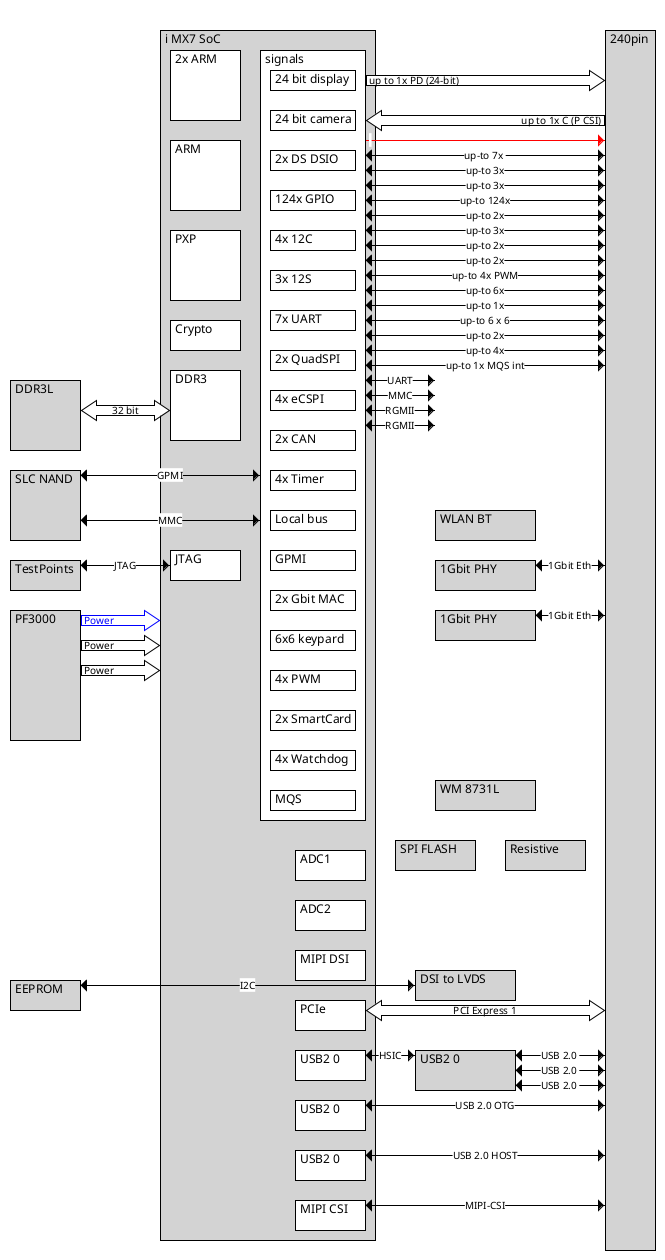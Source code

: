 @startwire
goto(0,360)
* DDR3L [70x70]      #lightgray
* SLC_NAND [70x70]   #lightgray
* TestPoints [70x30] #lightgray
* PF3000 [70x130]    #lightgray
move(0,220)
* EEPROM [70x30]     #lightgray

--
move(60,0)
* i_MX7_SoC #lightgray
	* 2x_ARM [70x70] #white
	* ARM [70x70]    #white
	* PXP [70x70]    #white
	* Crypto [70x30] #white
	* DDR3 [70x70]   #white
	move(0,90)
	* JTAG [70x30]   #white
	--
	* signals #white
		* 24_bit_display [85x20]
		* 24_bit_camera [85x20]
		* 2x_DS_DSIO [85x20]
		* 124x_GPIO [85x20]
		* 4x_12C [85x20]
		* 3x_12S [85x20]
		* 7x_UART [85x20]
		* 2x_QuadSPI [85x20]
		* 4x_eCSPI [85x20]
		* 2x_CAN [85x20]
		* 4x_Timer [85x20]
		* Local_bus [85x20]
		* GPMI [85x20]
		* 2x_Gbit_MAC [85x20]
		* 6x6_keypard [85x20]
		* 4x_PWM [85x20]
		* 2x_SmartCard [85x20]
		* 4x_Watchdog [85x20]
		* MQS [85x20]

	move(35,10)
	* ADC1 [70x30]     #white
	* ADC2 [70x30]     #white
	* MIPI_DSI [70x30] #white
	* PCIe [70x30]     #white
	* USB2_0   [70x30] #white
	* USB2_0_  [70x30] #white
	* USB2_0__ [70x30] #white
	* MIPI_CSI [70x30] #white

--
move(40, 480)
* WLAN_BT    [100x30] #lightgray
* 1Gbit_PHY [100x30]  #lightgray
* 1Gbit_PHY_ [100x30] #lightgray
move(0, 120)
* WM_8731L [100x30] #lightgray

move(-40, 10)
* SPI_FLASH [80x30] #lightgray
move(110, -50)
* Resistive [80x30] #lightgray

move(-90, 80)
* DSI_to_LVDS [100x30] #lightgray
move(0,30)
* USB2_0 [100x40] #lightgray

--

* 240pin [50x1220] #lightgray


DDR3L(100%,50%-10) <=> i_MX7_SoC.DDR3    : 32 bit
SLC_NAND <-> i_MX7_SoC.signals           : GPMI
SLC_NAND(100%, 50) <-> i_MX7_SoC.signals : MMC

TestPoints <-> i_MX7_SoC.JTAG            : JTAG


PF3000 => i_MX7_SoC #0000ff : Power
PF3000 => i_MX7_SoC : Power
PF3000 => i_MX7_SoC : Power

EEPROM <-> DSI_to_LVDS : I2C

i_MX7_SoC.signals(100%,25) => 240pin : \nup to 1x PD (24-bit)\n
i_MX7_SoC.signals(100%,65) <= 240pin : up to 1x C (P CSI)

i_MX7_SoC.signals -> 240pin #red : 
i_MX7_SoC.signals <-> 240pin : up-to 7x 
i_MX7_SoC.signals <-> 240pin : up-to 3x
i_MX7_SoC.signals <-> 240pin : up-to 3x
i_MX7_SoC.signals <-> 240pin : up-to 124x
i_MX7_SoC.signals <-> 240pin : up-to 2x
i_MX7_SoC.signals <-> 240pin : up-to 3x
i_MX7_SoC.signals <-> 240pin : up-to 2x
i_MX7_SoC.signals <-> 240pin : up-to 2x
i_MX7_SoC.signals <-> 240pin : up-to 4x PWM
i_MX7_SoC.signals <-> 240pin : up-to 6x
i_MX7_SoC.signals <-> 240pin : up-to 1x
i_MX7_SoC.signals <-> 240pin : up-to 6 x 6
i_MX7_SoC.signals <-> 240pin : up-to 2x
i_MX7_SoC.signals <-> 240pin : up-to 4x
i_MX7_SoC.signals <-> 240pin : up-to 1x MQS int

i_MX7_SoC.signals <-> WLAN_BT : UART
i_MX7_SoC.signals <-> WLAN_BT : MMC

i_MX7_SoC.signals <-> 1Gbit_PHY : RGMII
1Gbit_PHY <-> 240pin : 1Gbit Eth

i_MX7_SoC.signals <-> 1Gbit_PHY_ : RGMII
1Gbit_PHY_ <-> 240pin : 1Gbit Eth

i_MX7_SoC.PCIe <=> 240pin : PCI Express 1

i_MX7_SoC.USB2_0 <-> USB2_0 : HSIC
USB2_0 <-> 240pin : USB 2.0 
USB2_0 <-> 240pin : USB 2.0 
USB2_0 <-> 240pin : USB 2.0 

i_MX7_SoC.USB2_0_ <-> 240pin : USB 2.0 OTG
i_MX7_SoC.USB2_0__ <-> 240pin : USB 2.0 HOST

i_MX7_SoC.MIPI_CSI <-> 240pin : MIPI-CSI

@endwire